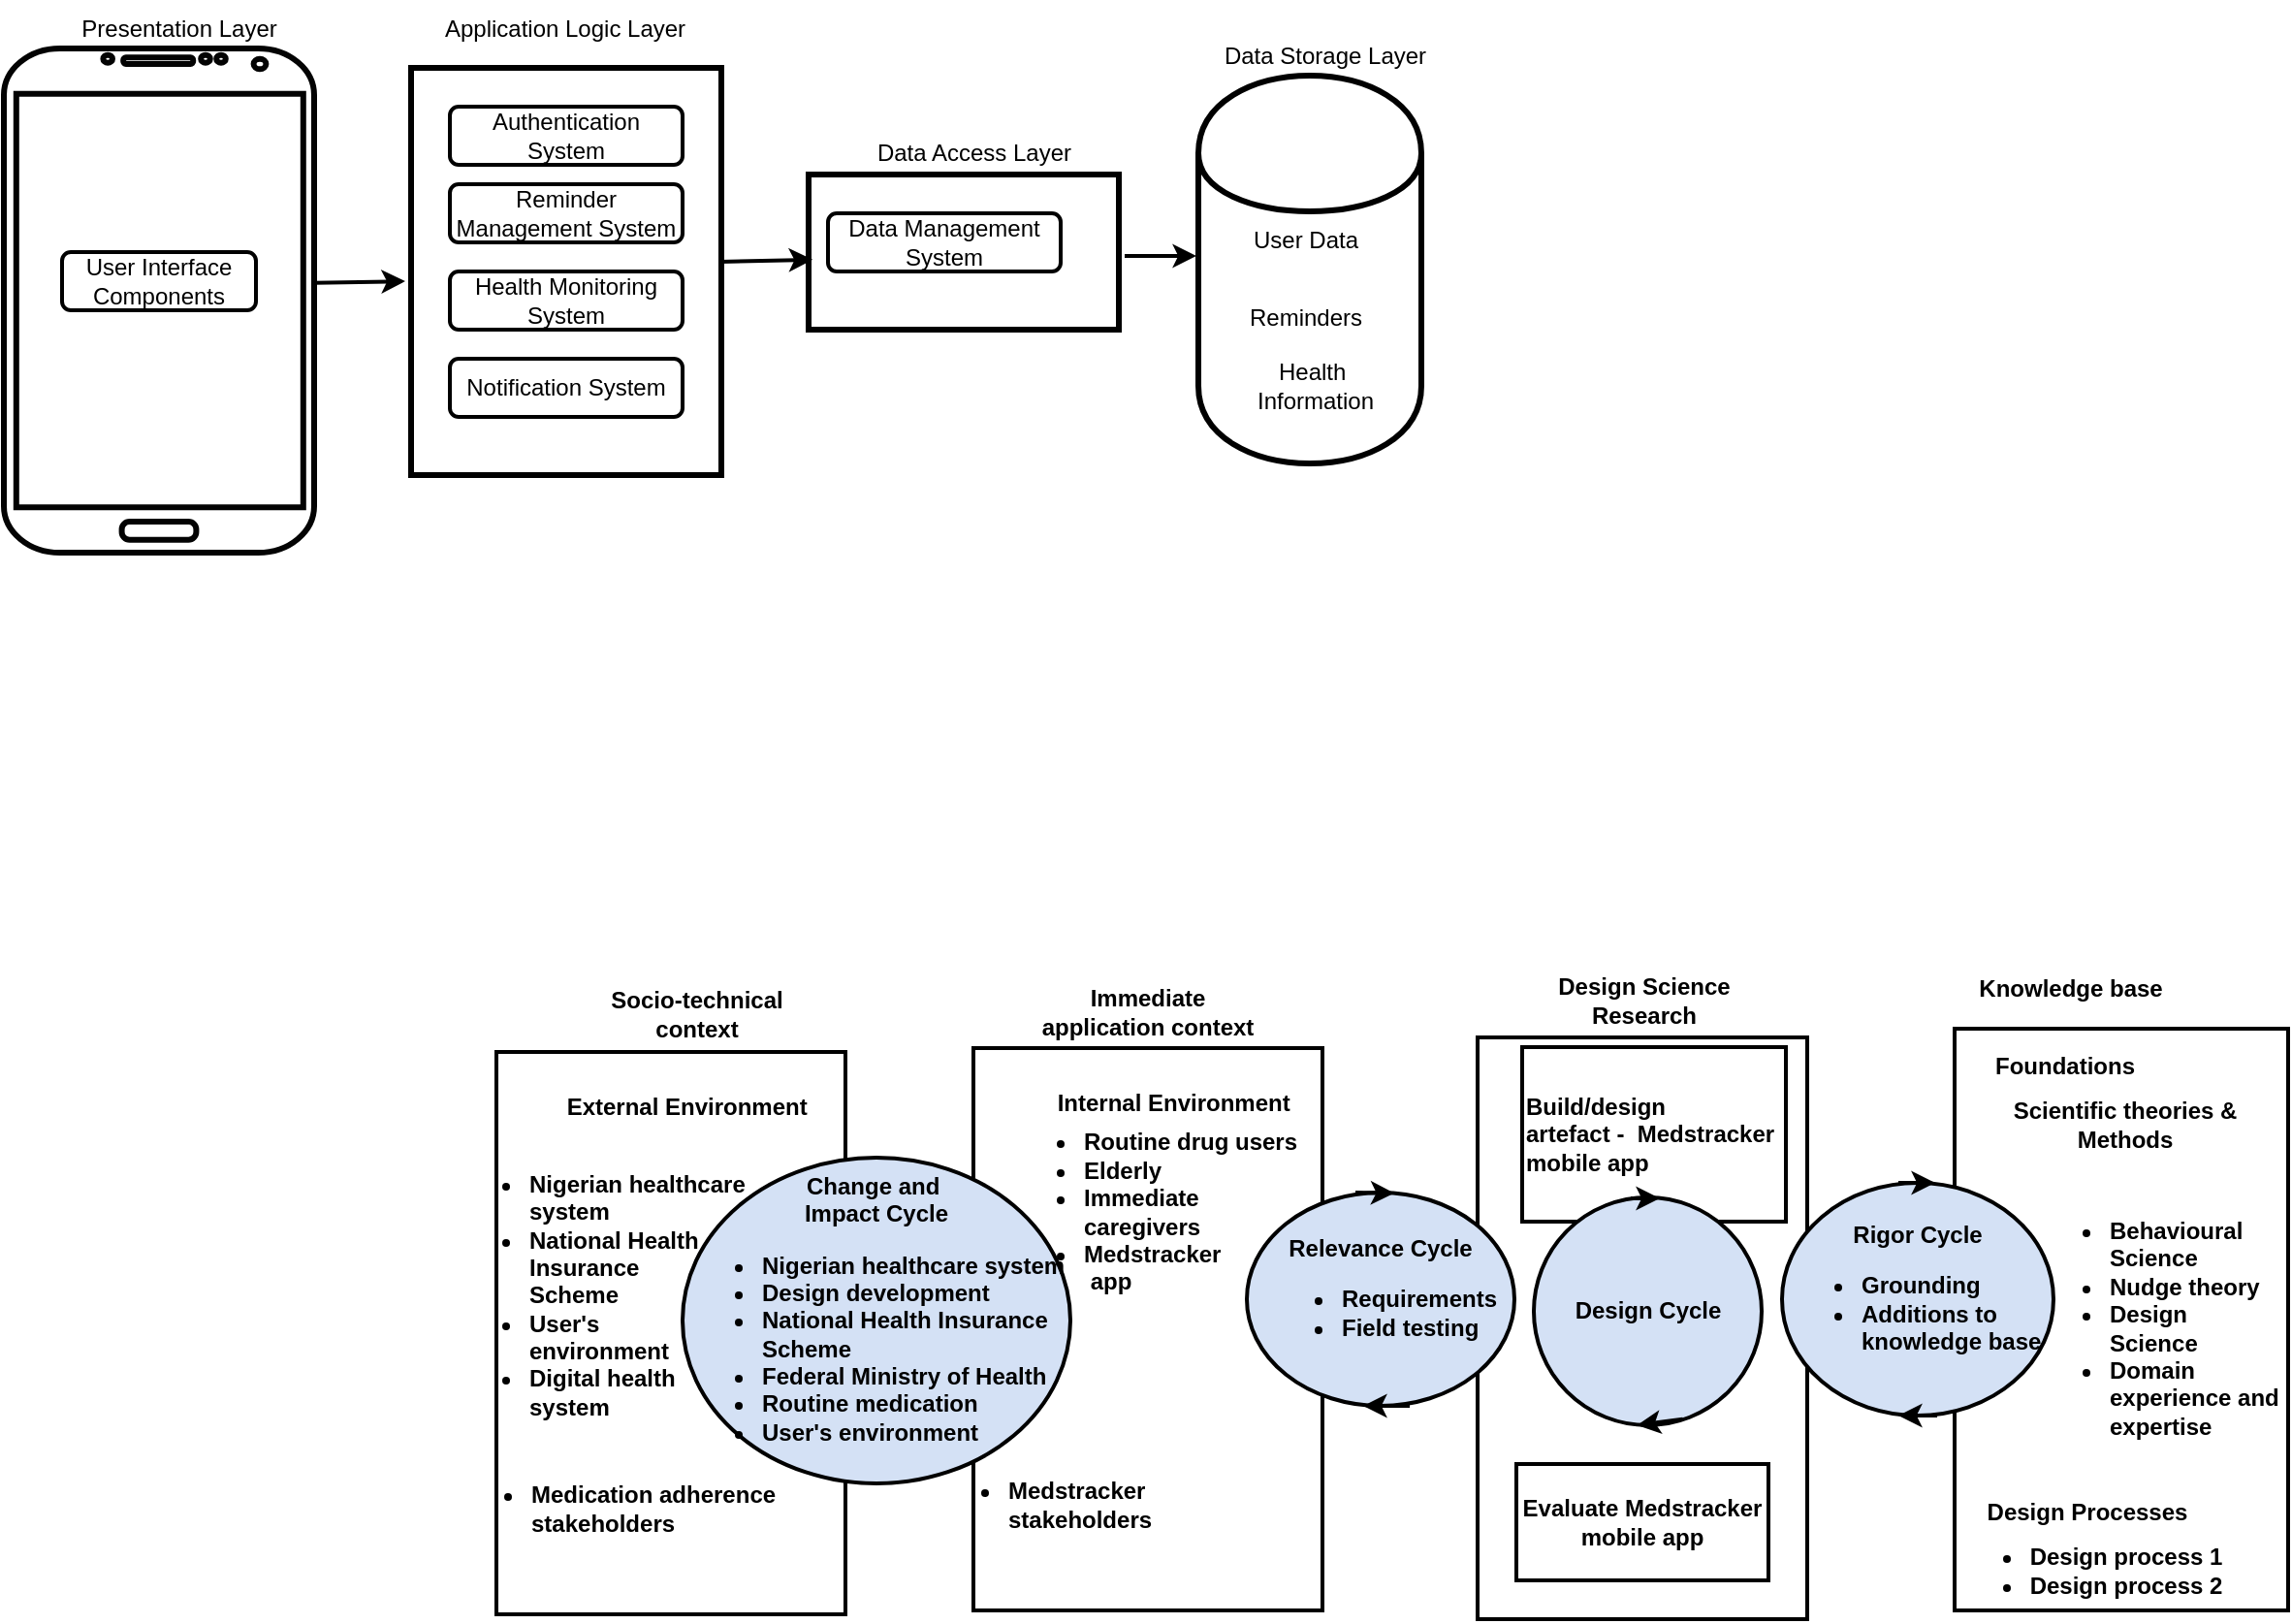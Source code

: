 <mxfile version="24.8.3">
  <diagram name="Page-1" id="1RSFyK-ghDekRqxU1ytw">
    <mxGraphModel dx="872" dy="469" grid="1" gridSize="10" guides="1" tooltips="1" connect="1" arrows="1" fold="1" page="1" pageScale="1" pageWidth="827" pageHeight="1169" math="0" shadow="0">
      <root>
        <mxCell id="0" />
        <mxCell id="1" parent="0" />
        <mxCell id="EIhTluIvStcYQ6RKQqzi-13" value="" style="verticalLabelPosition=bottom;verticalAlign=top;html=1;shadow=0;dashed=0;strokeWidth=3;shape=mxgraph.android.phone2;strokeColor=#030303;" parent="1" vertex="1">
          <mxGeometry x="50" y="120" width="160" height="260" as="geometry" />
        </mxCell>
        <mxCell id="EIhTluIvStcYQ6RKQqzi-22" value="" style="ellipse;whiteSpace=wrap;html=1;align=center;aspect=fixed;fillColor=none;strokeColor=none;resizable=0;perimeter=centerPerimeter;rotatable=0;allowArrows=0;points=[];outlineConnect=1;" parent="1" vertex="1">
          <mxGeometry x="475" y="235" width="10" height="10" as="geometry" />
        </mxCell>
        <mxCell id="EIhTluIvStcYQ6RKQqzi-24" value="" style="ellipse;whiteSpace=wrap;html=1;align=center;aspect=fixed;fillColor=none;strokeColor=none;resizable=0;perimeter=centerPerimeter;rotatable=0;allowArrows=0;points=[];outlineConnect=1;" parent="1" vertex="1">
          <mxGeometry x="505" y="215" width="10" height="10" as="geometry" />
        </mxCell>
        <mxCell id="EIhTluIvStcYQ6RKQqzi-28" value="User Interface Components" style="rounded=1;whiteSpace=wrap;html=1;strokeWidth=2;" parent="1" vertex="1">
          <mxGeometry x="80" y="225" width="100" height="30" as="geometry" />
        </mxCell>
        <mxCell id="EIhTluIvStcYQ6RKQqzi-31" value="" style="verticalLabelPosition=bottom;verticalAlign=top;html=1;shape=mxgraph.basic.rect;fillColor2=none;strokeWidth=3;size=20;indent=5;" parent="1" vertex="1">
          <mxGeometry x="260" y="130" width="160" height="210" as="geometry" />
        </mxCell>
        <mxCell id="EIhTluIvStcYQ6RKQqzi-33" value="Reminder Management System" style="rounded=1;whiteSpace=wrap;html=1;strokeWidth=2;" parent="1" vertex="1">
          <mxGeometry x="280" y="190" width="120" height="30" as="geometry" />
        </mxCell>
        <mxCell id="EIhTluIvStcYQ6RKQqzi-34" value="Authentication System" style="rounded=1;whiteSpace=wrap;html=1;strokeWidth=2;" parent="1" vertex="1">
          <mxGeometry x="280" y="150" width="120" height="30" as="geometry" />
        </mxCell>
        <mxCell id="EIhTluIvStcYQ6RKQqzi-35" value="Health Monitoring System&lt;span style=&quot;color: rgba(0, 0, 0, 0); font-family: monospace; font-size: 0px; text-align: start; text-wrap-mode: nowrap;&quot;&gt;%3CmxGraphModel%3E%3Croot%3E%3CmxCell%20id%3D%220%22%2F%3E%3CmxCell%20id%3D%221%22%20parent%3D%220%22%2F%3E%3CmxCell%20id%3D%222%22%20value%3D%22reminder%20management%22%20style%3D%22rounded%3D1%3BwhiteSpace%3Dwrap%3Bhtml%3D1%3B%22%20vertex%3D%221%22%20parent%3D%221%22%3E%3CmxGeometry%20x%3D%22280%22%20y%3D%22190%22%20width%3D%22120%22%20height%3D%2230%22%20as%3D%22geometry%22%2F%3E%3C%2FmxCell%3E%3C%2Froot%3E%3C%2FmxGraphModel%3E&lt;/span&gt;&lt;span style=&quot;color: rgba(0, 0, 0, 0); font-family: monospace; font-size: 0px; text-align: start; text-wrap-mode: nowrap;&quot;&gt;%3CmxGraphModel%3E%3Croot%3E%3CmxCell%20id%3D%220%22%2F%3E%3CmxCell%20id%3D%221%22%20parent%3D%220%22%2F%3E%3CmxCell%20id%3D%222%22%20value%3D%22reminder%20management%22%20style%3D%22rounded%3D1%3BwhiteSpace%3Dwrap%3Bhtml%3D1%3B%22%20vertex%3D%221%22%20parent%3D%221%22%3E%3CmxGeometry%20x%3D%22280%22%20y%3D%22190%22%20width%3D%22120%22%20height%3D%2230%22%20as%3D%22geometry%22%2F%3E%3C%2FmxCell%3E%3C%2Froot%3E%3C%2FmxGraphModel%3E S&amp;nbsp;&lt;/span&gt;" style="rounded=1;whiteSpace=wrap;html=1;strokeWidth=2;" parent="1" vertex="1">
          <mxGeometry x="280" y="235" width="120" height="30" as="geometry" />
        </mxCell>
        <mxCell id="EIhTluIvStcYQ6RKQqzi-36" value="Notification System" style="rounded=1;whiteSpace=wrap;html=1;strokeWidth=2;" parent="1" vertex="1">
          <mxGeometry x="280" y="280" width="120" height="30" as="geometry" />
        </mxCell>
        <mxCell id="EIhTluIvStcYQ6RKQqzi-37" value="" style="verticalLabelPosition=bottom;verticalAlign=top;html=1;shape=mxgraph.basic.rect;fillColor2=none;strokeWidth=3;size=20;indent=5;" parent="1" vertex="1">
          <mxGeometry x="465" y="185" width="160" height="80" as="geometry" />
        </mxCell>
        <mxCell id="EIhTluIvStcYQ6RKQqzi-39" value="Data Management System" style="rounded=1;whiteSpace=wrap;html=1;strokeWidth=2;" parent="1" vertex="1">
          <mxGeometry x="475" y="205" width="120" height="30" as="geometry" />
        </mxCell>
        <mxCell id="EIhTluIvStcYQ6RKQqzi-41" value="Data Storage Layer" style="text;html=1;align=center;verticalAlign=middle;resizable=0;points=[];autosize=1;strokeColor=none;fillColor=none;" parent="1" vertex="1">
          <mxGeometry x="666" y="109" width="130" height="30" as="geometry" />
        </mxCell>
        <mxCell id="EIhTluIvStcYQ6RKQqzi-47" value="Data Access Layer" style="text;html=1;align=center;verticalAlign=middle;resizable=0;points=[];autosize=1;strokeColor=none;fillColor=none;" parent="1" vertex="1">
          <mxGeometry x="490" y="159" width="120" height="30" as="geometry" />
        </mxCell>
        <mxCell id="EIhTluIvStcYQ6RKQqzi-48" value="Application Logic Layer" style="text;html=1;align=center;verticalAlign=middle;resizable=0;points=[];autosize=1;strokeColor=none;fillColor=none;" parent="1" vertex="1">
          <mxGeometry x="264" y="95" width="150" height="30" as="geometry" />
        </mxCell>
        <mxCell id="EIhTluIvStcYQ6RKQqzi-49" value="Presentation Layer" style="text;html=1;align=center;verticalAlign=middle;resizable=0;points=[];autosize=1;strokeColor=none;fillColor=none;" parent="1" vertex="1">
          <mxGeometry x="80" y="95" width="120" height="30" as="geometry" />
        </mxCell>
        <mxCell id="EIhTluIvStcYQ6RKQqzi-50" value="" style="endArrow=classic;html=1;rounded=0;exitX=1;exitY=0.465;exitDx=0;exitDy=0;exitPerimeter=0;strokeWidth=2;entryX=-0.019;entryY=0.524;entryDx=0;entryDy=0;entryPerimeter=0;" parent="1" source="EIhTluIvStcYQ6RKQqzi-13" target="EIhTluIvStcYQ6RKQqzi-31" edge="1">
          <mxGeometry width="50" height="50" relative="1" as="geometry">
            <mxPoint x="220" y="430" as="sourcePoint" />
            <mxPoint x="260" y="250" as="targetPoint" />
          </mxGeometry>
        </mxCell>
        <mxCell id="EIhTluIvStcYQ6RKQqzi-51" value="" style="endArrow=classic;html=1;rounded=0;exitX=0.994;exitY=0.476;exitDx=0;exitDy=0;exitPerimeter=0;entryX=0.013;entryY=0.536;entryDx=0;entryDy=0;entryPerimeter=0;strokeWidth=2;" parent="1" source="EIhTluIvStcYQ6RKQqzi-31" edge="1">
          <mxGeometry width="50" height="50" relative="1" as="geometry">
            <mxPoint x="420" y="221" as="sourcePoint" />
            <mxPoint x="467.08" y="228.88" as="targetPoint" />
          </mxGeometry>
        </mxCell>
        <mxCell id="EIhTluIvStcYQ6RKQqzi-52" value="" style="shape=cylinder;whiteSpace=wrap;html=1;boundedLbl=1;backgroundOutline=1;strokeWidth=3;" parent="1" vertex="1">
          <mxGeometry x="666" y="134" width="115" height="200" as="geometry" />
        </mxCell>
        <mxCell id="EIhTluIvStcYQ6RKQqzi-53" value="User Data" style="text;html=1;align=center;verticalAlign=middle;resizable=0;points=[];autosize=1;strokeColor=none;fillColor=none;" parent="1" vertex="1">
          <mxGeometry x="681" y="204" width="80" height="30" as="geometry" />
        </mxCell>
        <mxCell id="EIhTluIvStcYQ6RKQqzi-54" value="Reminders&lt;span style=&quot;color: rgba(0, 0, 0, 0); font-family: monospace; font-size: 0px; text-align: start;&quot;&gt;%3CmxGraphModel%3E%3Croot%3E%3CmxCell%20id%3D%220%22%2F%3E%3CmxCell%20id%3D%221%22%20parent%3D%220%22%2F%3E%3CmxCell%20id%3D%222%22%20value%3D%22User%20Data%22%20style%3D%22text%3Bhtml%3D1%3Balign%3Dcenter%3BverticalAlign%3Dmiddle%3Bresizable%3D0%3Bpoints%3D%5B%5D%3Bautosize%3D1%3BstrokeColor%3Dnone%3BfillColor%3Dnone%3B%22%20vertex%3D%221%22%20parent%3D%221%22%3E%3CmxGeometry%20x%3D%22685%22%20y%3D%22170%22%20width%3D%2280%22%20height%3D%2230%22%20as%3D%22geometry%22%2F%3E%3C%2FmxCell%3E%3C%2Froot%3E%3C%2FmxGraphModel%3E&lt;/span&gt;" style="text;html=1;align=center;verticalAlign=middle;resizable=0;points=[];autosize=1;strokeColor=none;fillColor=none;" parent="1" vertex="1">
          <mxGeometry x="681" y="244" width="80" height="30" as="geometry" />
        </mxCell>
        <mxCell id="EIhTluIvStcYQ6RKQqzi-55" value="Health&amp;nbsp;&lt;div&gt;Information&lt;/div&gt;" style="text;html=1;align=center;verticalAlign=middle;resizable=0;points=[];autosize=1;strokeColor=none;fillColor=none;" parent="1" vertex="1">
          <mxGeometry x="686" y="274" width="80" height="40" as="geometry" />
        </mxCell>
        <mxCell id="EIhTluIvStcYQ6RKQqzi-56" value="" style="endArrow=classic;html=1;rounded=0;entryX=0.013;entryY=0.536;entryDx=0;entryDy=0;entryPerimeter=0;strokeWidth=2;" parent="1" edge="1">
          <mxGeometry width="50" height="50" relative="1" as="geometry">
            <mxPoint x="628" y="227" as="sourcePoint" />
            <mxPoint x="665" y="227" as="targetPoint" />
          </mxGeometry>
        </mxCell>
        <mxCell id="EIhTluIvStcYQ6RKQqzi-57" value="" style="rounded=0;whiteSpace=wrap;html=1;strokeColor=#000000;strokeWidth=2;fontStyle=1" parent="1" vertex="1">
          <mxGeometry x="810" y="630" width="170" height="300" as="geometry" />
        </mxCell>
        <mxCell id="EIhTluIvStcYQ6RKQqzi-58" value="" style="rounded=0;whiteSpace=wrap;html=1;strokeColor=#000000;strokeWidth=2;align=left;fontStyle=1" parent="1" vertex="1">
          <mxGeometry x="550" y="635.5" width="180" height="290" as="geometry" />
        </mxCell>
        <mxCell id="EIhTluIvStcYQ6RKQqzi-59" value="Immediate application context" style="text;html=1;strokeColor=none;fillColor=none;align=center;verticalAlign=middle;whiteSpace=wrap;rounded=0;fontStyle=1;strokeWidth=2;" parent="1" vertex="1">
          <mxGeometry x="580" y="601.5" width="120" height="30" as="geometry" />
        </mxCell>
        <mxCell id="EIhTluIvStcYQ6RKQqzi-60" value="Build/design&lt;br&gt;artefact -&amp;nbsp; Medstracker mobile app" style="rounded=0;whiteSpace=wrap;html=1;strokeColor=#000000;strokeWidth=2;align=left;fontStyle=1" parent="1" vertex="1">
          <mxGeometry x="833" y="635" width="136" height="90" as="geometry" />
        </mxCell>
        <mxCell id="EIhTluIvStcYQ6RKQqzi-61" value="Evaluate Medstracker mobile app" style="rounded=0;whiteSpace=wrap;html=1;strokeColor=#000000;strokeWidth=2;fontStyle=1" parent="1" vertex="1">
          <mxGeometry x="830" y="850" width="130" height="60" as="geometry" />
        </mxCell>
        <mxCell id="EIhTluIvStcYQ6RKQqzi-62" value="Design Science Research" style="text;html=1;strokeColor=none;fillColor=none;align=center;verticalAlign=middle;whiteSpace=wrap;rounded=0;fontStyle=1;strokeWidth=2;" parent="1" vertex="1">
          <mxGeometry x="833" y="595.5" width="126" height="30" as="geometry" />
        </mxCell>
        <mxCell id="EIhTluIvStcYQ6RKQqzi-63" value="" style="rounded=0;whiteSpace=wrap;html=1;strokeColor=#000000;strokeWidth=2;align=left;fontStyle=1" parent="1" vertex="1">
          <mxGeometry x="1056" y="625.5" width="172" height="300" as="geometry" />
        </mxCell>
        <mxCell id="EIhTluIvStcYQ6RKQqzi-64" value="Knowledge base" style="text;html=1;strokeColor=none;fillColor=none;align=center;verticalAlign=middle;whiteSpace=wrap;rounded=0;fontStyle=1;strokeWidth=2;" parent="1" vertex="1">
          <mxGeometry x="1061" y="590" width="110" height="30" as="geometry" />
        </mxCell>
        <mxCell id="EIhTluIvStcYQ6RKQqzi-65" value="&lt;span&gt;Design Cycle&lt;/span&gt;" style="ellipse;whiteSpace=wrap;html=1;aspect=fixed;strokeColor=#000000;strokeWidth=2;fillColor=#D4E1F5;fontStyle=1" parent="1" vertex="1">
          <mxGeometry x="839" y="712.5" width="117.5" height="117.5" as="geometry" />
        </mxCell>
        <mxCell id="EIhTluIvStcYQ6RKQqzi-66" value="&lt;span style=&quot;text-align: left&quot;&gt;Internal Environment&amp;nbsp;&lt;br&gt;&lt;br&gt;&lt;/span&gt;" style="text;html=1;strokeColor=none;fillColor=none;align=center;verticalAlign=middle;whiteSpace=wrap;rounded=0;fontColor=#000000;fontStyle=1;strokeWidth=2;" parent="1" vertex="1">
          <mxGeometry x="550" y="660.5" width="210" height="20" as="geometry" />
        </mxCell>
        <mxCell id="EIhTluIvStcYQ6RKQqzi-67" value="&lt;ul&gt;&lt;li&gt;&lt;span style=&quot;&quot;&gt;Routine drug users&lt;/span&gt;&lt;/li&gt;&lt;li&gt;&lt;span style=&quot;&quot;&gt;Elderly&lt;/span&gt;&lt;/li&gt;&lt;li&gt;Immediate&amp;nbsp; &amp;nbsp; &amp;nbsp; &amp;nbsp; &amp;nbsp; &amp;nbsp; &amp;nbsp; &amp;nbsp; caregivers&amp;nbsp;&lt;/li&gt;&lt;li&gt;Medstracker&amp;nbsp; &amp;nbsp; &amp;nbsp; &amp;nbsp; &amp;nbsp; &amp;nbsp; &amp;nbsp; &amp;nbsp; &amp;nbsp; &amp;nbsp; &amp;nbsp;app&lt;/li&gt;&lt;/ul&gt;" style="text;html=1;strokeColor=none;fillColor=none;align=left;verticalAlign=middle;whiteSpace=wrap;rounded=0;fontColor=#000000;fontStyle=1;strokeWidth=2;" parent="1" vertex="1">
          <mxGeometry x="564.5" y="680" width="181" height="80" as="geometry" />
        </mxCell>
        <mxCell id="EIhTluIvStcYQ6RKQqzi-68" value="Foundations" style="text;html=1;strokeColor=none;fillColor=none;align=center;verticalAlign=middle;whiteSpace=wrap;rounded=0;fontColor=#000000;fontStyle=1;strokeWidth=2;" parent="1" vertex="1">
          <mxGeometry x="1083" y="630" width="60" height="30" as="geometry" />
        </mxCell>
        <mxCell id="EIhTluIvStcYQ6RKQqzi-69" value="&lt;ul&gt;&lt;li&gt;&lt;span style=&quot;background-color: initial;&quot;&gt;Behavioural Science&lt;/span&gt;&lt;/li&gt;&lt;li&gt;&lt;span style=&quot;background-color: initial;&quot;&gt;Nudge theory&lt;/span&gt;&lt;/li&gt;&lt;li&gt;&lt;span style=&quot;background-color: initial;&quot;&gt;Design Science&lt;/span&gt;&lt;/li&gt;&lt;li&gt;&lt;span style=&quot;background-color: initial;&quot;&gt;Domain experience and expertise&lt;/span&gt;&lt;/li&gt;&lt;/ul&gt;" style="text;html=1;strokeColor=none;fillColor=none;align=left;verticalAlign=middle;whiteSpace=wrap;rounded=0;fontColor=#000000;fontStyle=1;strokeWidth=2;" parent="1" vertex="1">
          <mxGeometry x="1094" y="692" width="130" height="175" as="geometry" />
        </mxCell>
        <mxCell id="EIhTluIvStcYQ6RKQqzi-70" value="Scientific theories &amp;amp; Methods" style="text;html=1;strokeColor=none;fillColor=none;align=center;verticalAlign=middle;whiteSpace=wrap;rounded=0;fontColor=#000000;fontStyle=1;strokeWidth=2;" parent="1" vertex="1">
          <mxGeometry x="1068" y="660" width="152" height="30" as="geometry" />
        </mxCell>
        <mxCell id="EIhTluIvStcYQ6RKQqzi-71" value="Design Processes" style="text;html=1;strokeColor=none;fillColor=none;align=center;verticalAlign=middle;whiteSpace=wrap;rounded=0;fontColor=#000000;fontStyle=1;strokeWidth=2;" parent="1" vertex="1">
          <mxGeometry x="1066" y="860" width="117" height="30" as="geometry" />
        </mxCell>
        <mxCell id="EIhTluIvStcYQ6RKQqzi-72" value="&lt;ul&gt;&lt;li style=&quot;text-align: left&quot;&gt;Design process 1&lt;/li&gt;&lt;li style=&quot;text-align: left&quot;&gt;Design process 2&lt;/li&gt;&lt;/ul&gt;" style="text;html=1;strokeColor=none;fillColor=none;align=center;verticalAlign=middle;whiteSpace=wrap;rounded=0;fontColor=#000000;fontStyle=1;strokeWidth=2;" parent="1" vertex="1">
          <mxGeometry x="1046" y="880" width="157" height="50" as="geometry" />
        </mxCell>
        <mxCell id="EIhTluIvStcYQ6RKQqzi-73" value="&lt;ul&gt;&lt;li&gt;Medstracker stakeholders&lt;/li&gt;&lt;/ul&gt;" style="text;html=1;strokeColor=none;fillColor=none;align=left;verticalAlign=middle;whiteSpace=wrap;rounded=0;fontColor=#000000;fontStyle=1;strokeWidth=2;" parent="1" vertex="1">
          <mxGeometry x="526" y="839.75" width="174" height="61.5" as="geometry" />
        </mxCell>
        <mxCell id="EIhTluIvStcYQ6RKQqzi-74" value="&lt;span&gt;Rigor Cycle&lt;br&gt;&lt;ul&gt;&lt;li style=&quot;text-align: left&quot;&gt;&lt;span&gt;Grounding&lt;/span&gt;&lt;/li&gt;&lt;li style=&quot;text-align: left&quot;&gt;Additions to knowledge base&lt;/li&gt;&lt;/ul&gt;&lt;/span&gt;" style="ellipse;whiteSpace=wrap;html=1;fontColor=#000000;strokeColor=#000000;strokeWidth=2;fillColor=#D4E1F5;fontStyle=1" parent="1" vertex="1">
          <mxGeometry x="967" y="705" width="140" height="120" as="geometry" />
        </mxCell>
        <mxCell id="EIhTluIvStcYQ6RKQqzi-75" value="&lt;span&gt;Relevance Cycle&lt;br&gt;&lt;ul&gt;&lt;li style=&quot;text-align: left&quot;&gt;&lt;font color=&quot;#000000&quot;&gt;&lt;span&gt;Requirements&lt;/span&gt;&lt;/font&gt;&lt;/li&gt;&lt;li style=&quot;text-align: left&quot;&gt;&lt;font color=&quot;#000000&quot;&gt;&lt;span&gt;Field testing&lt;/span&gt;&lt;/font&gt;&lt;/li&gt;&lt;/ul&gt;&lt;/span&gt;" style="ellipse;whiteSpace=wrap;html=1;fontColor=#000000;strokeColor=#000000;strokeWidth=2;fillColor=#D4E1F5;fontStyle=1" parent="1" vertex="1">
          <mxGeometry x="691" y="710" width="138" height="110" as="geometry" />
        </mxCell>
        <mxCell id="EIhTluIvStcYQ6RKQqzi-76" value="" style="endArrow=classic;html=1;rounded=0;fontColor=#000000;strokeColor=#000000;strokeWidth=2;entryX=0.5;entryY=1;entryDx=0;entryDy=0;fontStyle=1" parent="1" edge="1">
          <mxGeometry width="50" height="50" relative="1" as="geometry">
            <mxPoint x="775" y="820" as="sourcePoint" />
            <mxPoint x="751" y="820" as="targetPoint" />
          </mxGeometry>
        </mxCell>
        <mxCell id="EIhTluIvStcYQ6RKQqzi-77" value="" style="endArrow=classic;html=1;rounded=0;fontColor=#000000;strokeColor=#000000;strokeWidth=2;entryX=0.552;entryY=0.012;entryDx=0;entryDy=0;entryPerimeter=0;fontStyle=1" parent="1" edge="1">
          <mxGeometry width="50" height="50" relative="1" as="geometry">
            <mxPoint x="747" y="710" as="sourcePoint" />
            <mxPoint x="767.176" y="710.32" as="targetPoint" />
          </mxGeometry>
        </mxCell>
        <mxCell id="EIhTluIvStcYQ6RKQqzi-78" value="" style="endArrow=classic;html=1;rounded=0;fontColor=#000000;strokeColor=#000000;strokeWidth=2;fontStyle=1" parent="1" edge="1">
          <mxGeometry width="50" height="50" relative="1" as="geometry">
            <mxPoint x="889" y="713" as="sourcePoint" />
            <mxPoint x="904" y="713" as="targetPoint" />
          </mxGeometry>
        </mxCell>
        <mxCell id="EIhTluIvStcYQ6RKQqzi-79" value="" style="endArrow=classic;html=1;rounded=0;fontColor=#000000;strokeColor=#000000;strokeWidth=2;entryX=0.5;entryY=1;entryDx=0;entryDy=0;exitX=0.671;exitY=0.971;exitDx=0;exitDy=0;exitPerimeter=0;fontStyle=1" parent="1" edge="1">
          <mxGeometry width="50" height="50" relative="1" as="geometry">
            <mxPoint x="915.798" y="826.81" as="sourcePoint" />
            <mxPoint x="892.2" y="830" as="targetPoint" />
          </mxGeometry>
        </mxCell>
        <mxCell id="EIhTluIvStcYQ6RKQqzi-80" value="" style="endArrow=classic;html=1;rounded=0;fontColor=#000000;strokeColor=#000000;strokeWidth=2;entryX=0.552;entryY=0.012;entryDx=0;entryDy=0;entryPerimeter=0;fontStyle=1" parent="1" edge="1">
          <mxGeometry width="50" height="50" relative="1" as="geometry">
            <mxPoint x="1027" y="705" as="sourcePoint" />
            <mxPoint x="1045.996" y="705" as="targetPoint" />
          </mxGeometry>
        </mxCell>
        <mxCell id="EIhTluIvStcYQ6RKQqzi-81" value="" style="endArrow=classic;html=1;rounded=0;fontColor=#000000;strokeColor=#000000;strokeWidth=2;entryX=0.5;entryY=1;entryDx=0;entryDy=0;fontStyle=1" parent="1" edge="1">
          <mxGeometry width="50" height="50" relative="1" as="geometry">
            <mxPoint x="1047" y="825" as="sourcePoint" />
            <mxPoint x="1027" y="825" as="targetPoint" />
          </mxGeometry>
        </mxCell>
        <mxCell id="EIhTluIvStcYQ6RKQqzi-82" value="" style="rounded=0;whiteSpace=wrap;html=1;strokeColor=#000000;strokeWidth=2;align=left;fontStyle=1" parent="1" vertex="1">
          <mxGeometry x="304" y="637.5" width="180" height="290" as="geometry" />
        </mxCell>
        <mxCell id="EIhTluIvStcYQ6RKQqzi-83" value="Socio-technical context" style="text;html=1;strokeColor=none;fillColor=none;align=center;verticalAlign=middle;whiteSpace=wrap;rounded=0;fontStyle=1;strokeWidth=2;" parent="1" vertex="1">
          <mxGeometry x="355" y="602.5" width="105" height="30" as="geometry" />
        </mxCell>
        <mxCell id="EIhTluIvStcYQ6RKQqzi-84" value="&lt;ul&gt;&lt;li&gt;Nigerian healthcare system&lt;/li&gt;&lt;li&gt;National Health Insurance&amp;nbsp; &amp;nbsp; &amp;nbsp; &amp;nbsp; &amp;nbsp; &amp;nbsp; &amp;nbsp; &amp;nbsp; &amp;nbsp; &amp;nbsp; &amp;nbsp; &amp;nbsp; Scheme&lt;/li&gt;&lt;li&gt;User&#39;s&amp;nbsp; &amp;nbsp; &amp;nbsp; &amp;nbsp; &amp;nbsp; &amp;nbsp; &amp;nbsp; &amp;nbsp; &amp;nbsp; &amp;nbsp; &amp;nbsp; environment&lt;/li&gt;&lt;li&gt;Digital health&amp;nbsp; &amp;nbsp; &amp;nbsp; &amp;nbsp; &amp;nbsp; system&lt;/li&gt;&lt;/ul&gt;" style="text;html=1;strokeColor=none;fillColor=none;align=left;verticalAlign=middle;whiteSpace=wrap;rounded=0;fontColor=#000000;fontStyle=1;strokeWidth=2;" parent="1" vertex="1">
          <mxGeometry x="279" y="722.5" width="181" height="80" as="geometry" />
        </mxCell>
        <mxCell id="EIhTluIvStcYQ6RKQqzi-85" value="&lt;ul&gt;&lt;li&gt;Medication adherence stakeholders&lt;/li&gt;&lt;/ul&gt;" style="text;html=1;strokeColor=none;fillColor=none;align=left;verticalAlign=middle;whiteSpace=wrap;rounded=0;fontColor=#000000;fontStyle=1;strokeWidth=2;" parent="1" vertex="1">
          <mxGeometry x="280" y="841.75" width="174" height="61.5" as="geometry" />
        </mxCell>
        <mxCell id="EIhTluIvStcYQ6RKQqzi-87" value="&lt;span style=&quot;text-align: left&quot;&gt;External Environment&amp;nbsp;&lt;br&gt;&lt;br&gt;&lt;/span&gt;" style="text;html=1;strokeColor=none;fillColor=none;align=center;verticalAlign=middle;whiteSpace=wrap;rounded=0;fontColor=#000000;fontStyle=1;strokeWidth=2;" parent="1" vertex="1">
          <mxGeometry x="299" y="662.5" width="210" height="20" as="geometry" />
        </mxCell>
        <mxCell id="EIhTluIvStcYQ6RKQqzi-88" value="&lt;span&gt;Change and&amp;nbsp;&lt;/span&gt;&lt;div&gt;&lt;span&gt;Impact Cycle&lt;br&gt;&lt;ul&gt;&lt;li style=&quot;text-align: left&quot;&gt;Nigerian healthcare system&lt;/li&gt;&lt;li style=&quot;text-align: left&quot;&gt;Design development&lt;/li&gt;&lt;li style=&quot;text-align: left&quot;&gt;National Health Insurance Scheme&lt;/li&gt;&lt;li style=&quot;text-align: left&quot;&gt;Federal Ministry of Health&amp;nbsp;&lt;/li&gt;&lt;li style=&quot;text-align: left&quot;&gt;Routine medication&lt;/li&gt;&lt;li style=&quot;text-align: left&quot;&gt;User&#39;s environment&lt;/li&gt;&lt;/ul&gt;&lt;/span&gt;&lt;/div&gt;" style="ellipse;whiteSpace=wrap;html=1;fontColor=#000000;strokeColor=#000000;strokeWidth=2;fillColor=#D4E1F5;fontStyle=1" parent="1" vertex="1">
          <mxGeometry x="400" y="692" width="200" height="168" as="geometry" />
        </mxCell>
      </root>
    </mxGraphModel>
  </diagram>
</mxfile>
